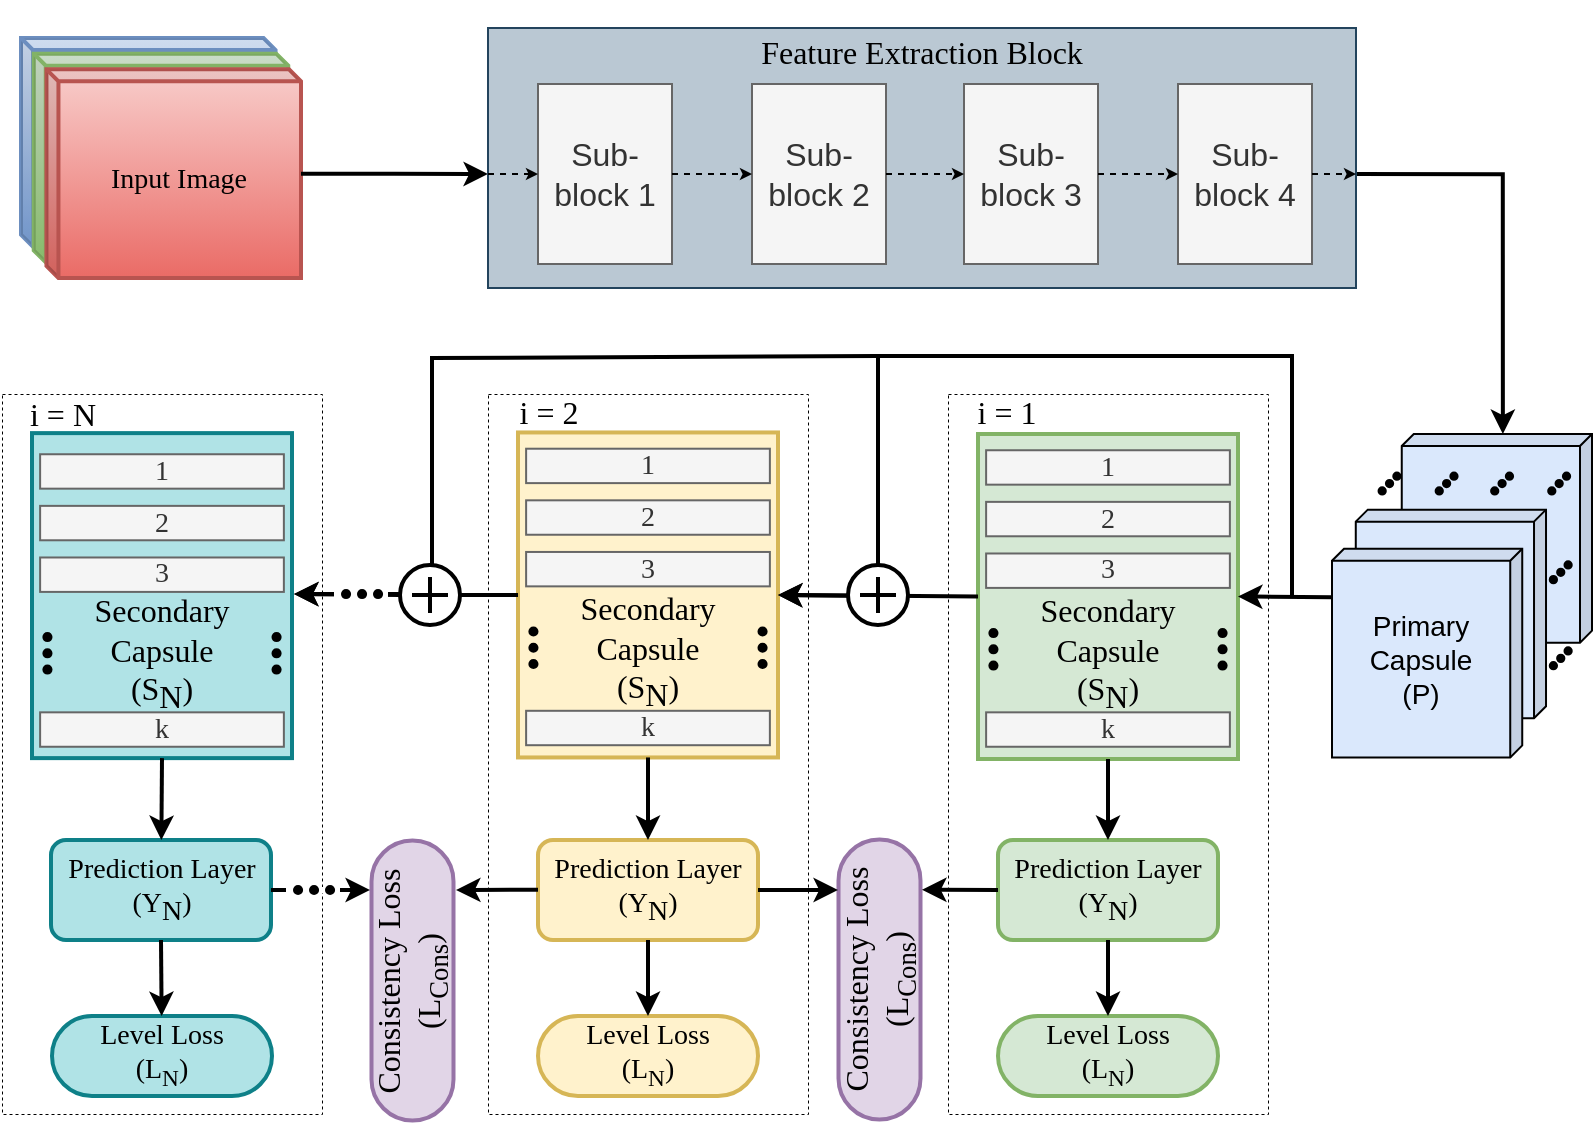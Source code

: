 <mxfile version="20.8.16" type="device"><diagram name="Page-1" id="Ke-dYDyyFerJn44NoJO0"><mxGraphModel dx="1073" dy="727" grid="1" gridSize="1" guides="1" tooltips="1" connect="1" arrows="1" fold="1" page="1" pageScale="1" pageWidth="827" pageHeight="1169" math="0" shadow="0"><root><mxCell id="0"/><mxCell id="1" parent="0"/><mxCell id="vOoBv0aF7uVEq6HCTnAc-235" value="" style="rounded=0;whiteSpace=wrap;html=1;strokeWidth=0.5;fontFamily=Times New Roman;fontSize=14;fillColor=none;dashed=1;" vertex="1" parent="1"><mxGeometry x="268" y="339" width="160" height="360" as="geometry"/></mxCell><mxCell id="vOoBv0aF7uVEq6HCTnAc-237" value="" style="rounded=0;whiteSpace=wrap;html=1;strokeWidth=0.5;fontFamily=Times New Roman;fontSize=14;fillColor=none;dashed=1;" vertex="1" parent="1"><mxGeometry x="25" y="339" width="160" height="360" as="geometry"/></mxCell><mxCell id="vOoBv0aF7uVEq6HCTnAc-234" value="" style="rounded=0;whiteSpace=wrap;html=1;strokeWidth=0.5;fontFamily=Times New Roman;fontSize=14;fillColor=none;dashed=1;" vertex="1" parent="1"><mxGeometry x="498" y="339" width="160" height="360" as="geometry"/></mxCell><mxCell id="Hpck7qxJpWc9P4KSi8RK-269" value="" style="group;fillColor=default;strokeWidth=2;fontFamily=Times New Roman;fontSize=14;" parent="1" vertex="1" connectable="0"><mxGeometry x="34.5" y="161" width="140" height="120" as="geometry"/></mxCell><mxCell id="Hpck7qxJpWc9P4KSi8RK-270" value="" style="shape=cube;whiteSpace=wrap;html=1;boundedLbl=1;backgroundOutline=1;darkOpacity=0.05;darkOpacity2=0.1;rounded=0;shadow=0;glass=0;sketch=0;strokeColor=#6c8ebf;strokeWidth=2;size=6;fillColor=#dae8fc;fontFamily=Times New Roman;fontSize=14;gradientColor=#7ea6e0;" parent="Hpck7qxJpWc9P4KSi8RK-269" vertex="1"><mxGeometry width="127.273" height="104.348" as="geometry"/></mxCell><mxCell id="Hpck7qxJpWc9P4KSi8RK-271" value="" style="shape=cube;whiteSpace=wrap;html=1;boundedLbl=1;backgroundOutline=1;darkOpacity=0.05;darkOpacity2=0.1;rounded=0;shadow=0;glass=0;sketch=0;strokeColor=#82b366;strokeWidth=2;size=6;fillColor=#d5e8d4;fontFamily=Times New Roman;fontSize=14;gradientColor=#97d077;" parent="Hpck7qxJpWc9P4KSi8RK-269" vertex="1"><mxGeometry x="6.364" y="7.826" width="127.273" height="104.348" as="geometry"/></mxCell><mxCell id="Hpck7qxJpWc9P4KSi8RK-272" value="Input Image" style="shape=cube;whiteSpace=wrap;html=1;boundedLbl=1;backgroundOutline=1;darkOpacity=0.05;darkOpacity2=0.1;rounded=0;shadow=0;glass=0;sketch=0;strokeColor=#b85450;strokeWidth=2;size=6;fillColor=#f8cecc;fontFamily=Times New Roman;fontSize=14;gradientColor=#ea6b66;" parent="Hpck7qxJpWc9P4KSi8RK-269" vertex="1"><mxGeometry x="12.727" y="15.652" width="127.273" height="104.348" as="geometry"/></mxCell><mxCell id="vOoBv0aF7uVEq6HCTnAc-21" value="" style="group;aspect=fixed;" vertex="1" connectable="0" parent="1"><mxGeometry x="40" y="361" width="130" height="162.5" as="geometry"/></mxCell><mxCell id="vOoBv0aF7uVEq6HCTnAc-3" value="&lt;font style=&quot;font-size: 16px;&quot;&gt;&lt;br&gt;&lt;br&gt;&lt;br&gt;Secondary&lt;br&gt;Capsule&lt;br&gt;&lt;font style=&quot;font-size: 16px;&quot;&gt;(&lt;/font&gt;S&lt;sub&gt;&lt;font style=&quot;font-size: 16px;&quot;&gt;N&lt;/font&gt;&lt;/sub&gt;&lt;font style=&quot;font-size: 16px;&quot;&gt;)&lt;/font&gt;&lt;/font&gt;" style="rounded=0;whiteSpace=wrap;html=1;strokeWidth=2;fontFamily=Times New Roman;fillColor=#b0e3e6;strokeColor=#0e8088;" vertex="1" parent="vOoBv0aF7uVEq6HCTnAc-21"><mxGeometry y="-2.438" width="130" height="162.5" as="geometry"/></mxCell><mxCell id="vOoBv0aF7uVEq6HCTnAc-13" value="" style="group;rotation=90;strokeWidth=1;fontFamily=Times New Roman;fontSize=9;fillColor=none;" vertex="1" connectable="0" parent="vOoBv0aF7uVEq6HCTnAc-21"><mxGeometry x="112.125" y="105.625" width="20.312" height="12.188" as="geometry"/></mxCell><mxCell id="vOoBv0aF7uVEq6HCTnAc-14" value="" style="ellipse;whiteSpace=wrap;html=1;aspect=fixed;fillColor=#000000;strokeColor=#000000;container=0;rotation=90;strokeWidth=1;fontFamily=Times New Roman;fontSize=9;" vertex="1" parent="vOoBv0aF7uVEq6HCTnAc-13"><mxGeometry x="8.125" y="-8.125" width="4.062" height="4.062" as="geometry"/></mxCell><mxCell id="vOoBv0aF7uVEq6HCTnAc-15" value="" style="ellipse;whiteSpace=wrap;html=1;aspect=fixed;fillColor=#000000;strokeColor=#000000;container=0;rotation=90;strokeWidth=1;fontFamily=Times New Roman;fontSize=9;" vertex="1" parent="vOoBv0aF7uVEq6HCTnAc-13"><mxGeometry x="8.125" width="4.062" height="4.062" as="geometry"/></mxCell><mxCell id="vOoBv0aF7uVEq6HCTnAc-16" value="" style="ellipse;whiteSpace=wrap;html=1;aspect=fixed;fillColor=#000000;strokeColor=#000000;container=0;rotation=90;strokeWidth=1;fontFamily=Times New Roman;fontSize=9;" vertex="1" parent="vOoBv0aF7uVEq6HCTnAc-13"><mxGeometry x="8.125" y="8.125" width="4.062" height="4.062" as="geometry"/></mxCell><mxCell id="vOoBv0aF7uVEq6HCTnAc-5" value="1" style="rounded=0;whiteSpace=wrap;html=1;strokeWidth=1;fontFamily=Times New Roman;fontSize=14;fillColor=#f5f5f5;strokeColor=#666666;fontColor=#333333;" vertex="1" parent="vOoBv0aF7uVEq6HCTnAc-21"><mxGeometry x="4.062" y="8.125" width="121.875" height="17.206" as="geometry"/></mxCell><mxCell id="vOoBv0aF7uVEq6HCTnAc-6" value="2" style="rounded=0;whiteSpace=wrap;html=1;strokeWidth=1;fontFamily=Times New Roman;fontSize=14;fillColor=#f5f5f5;strokeColor=#666666;fontColor=#333333;" vertex="1" parent="vOoBv0aF7uVEq6HCTnAc-21"><mxGeometry x="4.062" y="33.934" width="121.875" height="17.206" as="geometry"/></mxCell><mxCell id="vOoBv0aF7uVEq6HCTnAc-7" value="3" style="rounded=0;whiteSpace=wrap;html=1;strokeWidth=1;fontFamily=Times New Roman;fontSize=14;fillColor=#f5f5f5;strokeColor=#666666;fontColor=#333333;movable=1;resizable=1;rotatable=1;deletable=1;editable=1;connectable=1;" vertex="1" parent="vOoBv0aF7uVEq6HCTnAc-21"><mxGeometry x="4.062" y="59.743" width="121.875" height="17.206" as="geometry"/></mxCell><mxCell id="vOoBv0aF7uVEq6HCTnAc-8" value="k" style="rounded=0;whiteSpace=wrap;html=1;strokeWidth=1;fontFamily=Times New Roman;fontSize=14;fillColor=#f5f5f5;strokeColor=#666666;fontColor=#333333;" vertex="1" parent="vOoBv0aF7uVEq6HCTnAc-21"><mxGeometry x="4.062" y="137.169" width="121.875" height="17.206" as="geometry"/></mxCell><mxCell id="vOoBv0aF7uVEq6HCTnAc-9" value="" style="group;rotation=90;strokeWidth=1;fontFamily=Times New Roman;fontSize=9;fillColor=none;" vertex="1" connectable="0" parent="vOoBv0aF7uVEq6HCTnAc-21"><mxGeometry x="-2.438" y="105.625" width="20.312" height="12.188" as="geometry"/></mxCell><mxCell id="vOoBv0aF7uVEq6HCTnAc-10" value="" style="ellipse;whiteSpace=wrap;html=1;aspect=fixed;fillColor=#000000;strokeColor=#000000;container=0;rotation=90;strokeWidth=1;fontFamily=Times New Roman;fontSize=9;" vertex="1" parent="vOoBv0aF7uVEq6HCTnAc-9"><mxGeometry x="8.125" y="-8.125" width="4.062" height="4.062" as="geometry"/></mxCell><mxCell id="vOoBv0aF7uVEq6HCTnAc-11" value="" style="ellipse;whiteSpace=wrap;html=1;aspect=fixed;fillColor=#000000;strokeColor=#000000;container=0;rotation=90;strokeWidth=1;fontFamily=Times New Roman;fontSize=9;" vertex="1" parent="vOoBv0aF7uVEq6HCTnAc-9"><mxGeometry x="8.125" width="4.062" height="4.062" as="geometry"/></mxCell><mxCell id="vOoBv0aF7uVEq6HCTnAc-12" value="" style="ellipse;whiteSpace=wrap;html=1;aspect=fixed;fillColor=#000000;strokeColor=#000000;container=0;rotation=90;strokeWidth=1;fontFamily=Times New Roman;fontSize=9;" vertex="1" parent="vOoBv0aF7uVEq6HCTnAc-9"><mxGeometry x="8.125" y="8.125" width="4.062" height="4.062" as="geometry"/></mxCell><mxCell id="vOoBv0aF7uVEq6HCTnAc-64" value="" style="group;aspect=fixed;" vertex="1" connectable="0" parent="1"><mxGeometry x="283" y="358.23" width="130" height="162.5" as="geometry"/></mxCell><mxCell id="vOoBv0aF7uVEq6HCTnAc-65" value="&lt;font style=&quot;font-size: 16px;&quot;&gt;&lt;br&gt;&lt;br&gt;&lt;br&gt;Secondary&lt;br&gt;Capsule&lt;br&gt;&lt;font style=&quot;font-size: 16px;&quot;&gt;(&lt;/font&gt;S&lt;sub&gt;&lt;font style=&quot;font-size: 16px;&quot;&gt;N&lt;/font&gt;&lt;/sub&gt;&lt;font style=&quot;font-size: 16px;&quot;&gt;)&lt;/font&gt;&lt;/font&gt;" style="rounded=0;whiteSpace=wrap;html=1;strokeWidth=2;fontFamily=Times New Roman;fillColor=#fff2cc;strokeColor=#d6b656;aspect=fixed;" vertex="1" parent="vOoBv0aF7uVEq6HCTnAc-64"><mxGeometry width="130" height="162.5" as="geometry"/></mxCell><mxCell id="vOoBv0aF7uVEq6HCTnAc-66" value="" style="group;rotation=90;strokeWidth=1;fontFamily=Times New Roman;fontSize=9;fillColor=none;" vertex="1" connectable="0" parent="vOoBv0aF7uVEq6HCTnAc-64"><mxGeometry x="112.125" y="105.625" width="20.312" height="12.188" as="geometry"/></mxCell><mxCell id="vOoBv0aF7uVEq6HCTnAc-67" value="" style="ellipse;whiteSpace=wrap;html=1;aspect=fixed;fillColor=#000000;strokeColor=#000000;container=0;rotation=90;strokeWidth=1;fontFamily=Times New Roman;fontSize=9;" vertex="1" parent="vOoBv0aF7uVEq6HCTnAc-66"><mxGeometry x="8.125" y="-8.125" width="4.062" height="4.062" as="geometry"/></mxCell><mxCell id="vOoBv0aF7uVEq6HCTnAc-68" value="" style="ellipse;whiteSpace=wrap;html=1;aspect=fixed;fillColor=#000000;strokeColor=#000000;container=0;rotation=90;strokeWidth=1;fontFamily=Times New Roman;fontSize=9;" vertex="1" parent="vOoBv0aF7uVEq6HCTnAc-66"><mxGeometry x="8.125" width="4.062" height="4.062" as="geometry"/></mxCell><mxCell id="vOoBv0aF7uVEq6HCTnAc-69" value="" style="ellipse;whiteSpace=wrap;html=1;aspect=fixed;fillColor=#000000;strokeColor=#000000;container=0;rotation=90;strokeWidth=1;fontFamily=Times New Roman;fontSize=9;" vertex="1" parent="vOoBv0aF7uVEq6HCTnAc-66"><mxGeometry x="8.125" y="8.125" width="4.062" height="4.062" as="geometry"/></mxCell><mxCell id="vOoBv0aF7uVEq6HCTnAc-70" value="1" style="rounded=0;whiteSpace=wrap;html=1;strokeWidth=1;fontFamily=Times New Roman;fontSize=14;fillColor=#f5f5f5;strokeColor=#666666;fontColor=#333333;" vertex="1" parent="vOoBv0aF7uVEq6HCTnAc-64"><mxGeometry x="4.062" y="8.125" width="121.875" height="17.206" as="geometry"/></mxCell><mxCell id="vOoBv0aF7uVEq6HCTnAc-71" value="2" style="rounded=0;whiteSpace=wrap;html=1;strokeWidth=1;fontFamily=Times New Roman;fontSize=14;fillColor=#f5f5f5;strokeColor=#666666;fontColor=#333333;" vertex="1" parent="vOoBv0aF7uVEq6HCTnAc-64"><mxGeometry x="4.062" y="33.934" width="121.875" height="17.206" as="geometry"/></mxCell><mxCell id="vOoBv0aF7uVEq6HCTnAc-72" value="3" style="rounded=0;whiteSpace=wrap;html=1;strokeWidth=1;fontFamily=Times New Roman;fontSize=14;fillColor=#f5f5f5;strokeColor=#666666;fontColor=#333333;movable=1;resizable=1;rotatable=1;deletable=1;editable=1;connectable=1;" vertex="1" parent="vOoBv0aF7uVEq6HCTnAc-64"><mxGeometry x="4.062" y="59.743" width="121.875" height="17.206" as="geometry"/></mxCell><mxCell id="vOoBv0aF7uVEq6HCTnAc-73" value="k" style="rounded=0;whiteSpace=wrap;html=1;strokeWidth=1;fontFamily=Times New Roman;fontSize=14;fillColor=#f5f5f5;strokeColor=#666666;fontColor=#333333;" vertex="1" parent="vOoBv0aF7uVEq6HCTnAc-64"><mxGeometry x="4.062" y="139.169" width="121.875" height="17.206" as="geometry"/></mxCell><mxCell id="vOoBv0aF7uVEq6HCTnAc-74" value="" style="group;rotation=90;strokeWidth=1;fontFamily=Times New Roman;fontSize=9;fillColor=none;" vertex="1" connectable="0" parent="vOoBv0aF7uVEq6HCTnAc-64"><mxGeometry x="-2.438" y="105.625" width="20.312" height="12.188" as="geometry"/></mxCell><mxCell id="vOoBv0aF7uVEq6HCTnAc-75" value="" style="ellipse;whiteSpace=wrap;html=1;aspect=fixed;fillColor=#000000;strokeColor=#000000;container=0;rotation=90;strokeWidth=1;fontFamily=Times New Roman;fontSize=9;" vertex="1" parent="vOoBv0aF7uVEq6HCTnAc-74"><mxGeometry x="8.125" y="-8.125" width="4.062" height="4.062" as="geometry"/></mxCell><mxCell id="vOoBv0aF7uVEq6HCTnAc-76" value="" style="ellipse;whiteSpace=wrap;html=1;aspect=fixed;fillColor=#000000;strokeColor=#000000;container=0;rotation=90;strokeWidth=1;fontFamily=Times New Roman;fontSize=9;" vertex="1" parent="vOoBv0aF7uVEq6HCTnAc-74"><mxGeometry x="8.125" width="4.062" height="4.062" as="geometry"/></mxCell><mxCell id="vOoBv0aF7uVEq6HCTnAc-77" value="" style="ellipse;whiteSpace=wrap;html=1;aspect=fixed;fillColor=#000000;strokeColor=#000000;container=0;rotation=90;strokeWidth=1;fontFamily=Times New Roman;fontSize=9;" vertex="1" parent="vOoBv0aF7uVEq6HCTnAc-74"><mxGeometry x="8.125" y="8.125" width="4.062" height="4.062" as="geometry"/></mxCell><mxCell id="vOoBv0aF7uVEq6HCTnAc-78" value="" style="group;aspect=fixed;" vertex="1" connectable="0" parent="1"><mxGeometry x="513" y="359" width="130" height="162.5" as="geometry"/></mxCell><mxCell id="vOoBv0aF7uVEq6HCTnAc-79" value="&lt;font style=&quot;font-size: 16px;&quot;&gt;&lt;br&gt;&lt;br&gt;&lt;br&gt;Secondary&lt;br&gt;Capsule&lt;br&gt;&lt;font style=&quot;font-size: 16px;&quot;&gt;(&lt;/font&gt;S&lt;sub&gt;&lt;font style=&quot;font-size: 16px;&quot;&gt;N&lt;/font&gt;&lt;/sub&gt;&lt;font style=&quot;font-size: 16px;&quot;&gt;)&lt;/font&gt;&lt;/font&gt;" style="rounded=0;whiteSpace=wrap;html=1;strokeWidth=2;fontFamily=Times New Roman;fillColor=#d5e8d4;strokeColor=#82b366;" vertex="1" parent="vOoBv0aF7uVEq6HCTnAc-78"><mxGeometry width="130" height="162.5" as="geometry"/></mxCell><mxCell id="vOoBv0aF7uVEq6HCTnAc-80" value="" style="group;rotation=90;strokeWidth=1;fontFamily=Times New Roman;fontSize=9;fillColor=none;" vertex="1" connectable="0" parent="vOoBv0aF7uVEq6HCTnAc-78"><mxGeometry x="112.125" y="105.625" width="20.312" height="12.188" as="geometry"/></mxCell><mxCell id="vOoBv0aF7uVEq6HCTnAc-81" value="" style="ellipse;whiteSpace=wrap;html=1;aspect=fixed;fillColor=#000000;strokeColor=#000000;container=0;rotation=90;strokeWidth=1;fontFamily=Times New Roman;fontSize=9;" vertex="1" parent="vOoBv0aF7uVEq6HCTnAc-80"><mxGeometry x="8.125" y="-8.125" width="4.062" height="4.062" as="geometry"/></mxCell><mxCell id="vOoBv0aF7uVEq6HCTnAc-82" value="" style="ellipse;whiteSpace=wrap;html=1;aspect=fixed;fillColor=#000000;strokeColor=#000000;container=0;rotation=90;strokeWidth=1;fontFamily=Times New Roman;fontSize=9;" vertex="1" parent="vOoBv0aF7uVEq6HCTnAc-80"><mxGeometry x="8.125" width="4.062" height="4.062" as="geometry"/></mxCell><mxCell id="vOoBv0aF7uVEq6HCTnAc-83" value="" style="ellipse;whiteSpace=wrap;html=1;aspect=fixed;fillColor=#000000;strokeColor=#000000;container=0;rotation=90;strokeWidth=1;fontFamily=Times New Roman;fontSize=9;" vertex="1" parent="vOoBv0aF7uVEq6HCTnAc-80"><mxGeometry x="8.125" y="8.125" width="4.062" height="4.062" as="geometry"/></mxCell><mxCell id="vOoBv0aF7uVEq6HCTnAc-84" value="1" style="rounded=0;whiteSpace=wrap;html=1;strokeWidth=1;fontFamily=Times New Roman;fontSize=14;fillColor=#f5f5f5;strokeColor=#666666;fontColor=#333333;" vertex="1" parent="vOoBv0aF7uVEq6HCTnAc-78"><mxGeometry x="4.062" y="8.125" width="121.875" height="17.206" as="geometry"/></mxCell><mxCell id="vOoBv0aF7uVEq6HCTnAc-85" value="2" style="rounded=0;whiteSpace=wrap;html=1;strokeWidth=1;fontFamily=Times New Roman;fontSize=14;fillColor=#f5f5f5;strokeColor=#666666;fontColor=#333333;" vertex="1" parent="vOoBv0aF7uVEq6HCTnAc-78"><mxGeometry x="4.062" y="33.934" width="121.875" height="17.206" as="geometry"/></mxCell><mxCell id="vOoBv0aF7uVEq6HCTnAc-86" value="3" style="rounded=0;whiteSpace=wrap;html=1;strokeWidth=1;fontFamily=Times New Roman;fontSize=14;fillColor=#f5f5f5;strokeColor=#666666;fontColor=#333333;movable=1;resizable=1;rotatable=1;deletable=1;editable=1;connectable=1;" vertex="1" parent="vOoBv0aF7uVEq6HCTnAc-78"><mxGeometry x="4.062" y="59.743" width="121.875" height="17.206" as="geometry"/></mxCell><mxCell id="vOoBv0aF7uVEq6HCTnAc-87" value="k" style="rounded=0;whiteSpace=wrap;html=1;strokeWidth=1;fontFamily=Times New Roman;fontSize=14;fillColor=#f5f5f5;strokeColor=#666666;fontColor=#333333;" vertex="1" parent="vOoBv0aF7uVEq6HCTnAc-78"><mxGeometry x="4.062" y="139.169" width="121.875" height="17.206" as="geometry"/></mxCell><mxCell id="vOoBv0aF7uVEq6HCTnAc-88" value="" style="group;rotation=90;strokeWidth=1;fontFamily=Times New Roman;fontSize=9;fillColor=none;" vertex="1" connectable="0" parent="vOoBv0aF7uVEq6HCTnAc-78"><mxGeometry x="-2.438" y="105.625" width="20.312" height="12.188" as="geometry"/></mxCell><mxCell id="vOoBv0aF7uVEq6HCTnAc-89" value="" style="ellipse;whiteSpace=wrap;html=1;aspect=fixed;fillColor=#000000;strokeColor=#000000;container=0;rotation=90;strokeWidth=1;fontFamily=Times New Roman;fontSize=9;" vertex="1" parent="vOoBv0aF7uVEq6HCTnAc-88"><mxGeometry x="8.125" y="-8.125" width="4.062" height="4.062" as="geometry"/></mxCell><mxCell id="vOoBv0aF7uVEq6HCTnAc-90" value="" style="ellipse;whiteSpace=wrap;html=1;aspect=fixed;fillColor=#000000;strokeColor=#000000;container=0;rotation=90;strokeWidth=1;fontFamily=Times New Roman;fontSize=9;" vertex="1" parent="vOoBv0aF7uVEq6HCTnAc-88"><mxGeometry x="8.125" width="4.062" height="4.062" as="geometry"/></mxCell><mxCell id="vOoBv0aF7uVEq6HCTnAc-91" value="" style="ellipse;whiteSpace=wrap;html=1;aspect=fixed;fillColor=#000000;strokeColor=#000000;container=0;rotation=90;strokeWidth=1;fontFamily=Times New Roman;fontSize=9;" vertex="1" parent="vOoBv0aF7uVEq6HCTnAc-88"><mxGeometry x="8.125" y="8.125" width="4.062" height="4.062" as="geometry"/></mxCell><mxCell id="vOoBv0aF7uVEq6HCTnAc-92" value="" style="group;strokeWidth=1;fontSize=14;aspect=fixed;" vertex="1" connectable="0" parent="1"><mxGeometry x="690" y="359" width="130" height="161.73" as="geometry"/></mxCell><mxCell id="vOoBv0aF7uVEq6HCTnAc-93" value="" style="shape=cube;whiteSpace=wrap;html=1;boundedLbl=1;backgroundOutline=1;darkOpacity=0.05;darkOpacity2=0.1;rounded=0;shadow=0;glass=0;sketch=0;strokeColor=default;strokeWidth=1;size=6;flipV=0;flipH=1;fillColor=#dae8fc;movable=1;resizable=1;rotatable=1;deletable=1;editable=1;connectable=1;fontSize=14;" vertex="1" parent="vOoBv0aF7uVEq6HCTnAc-92"><mxGeometry x="34.878" width="95.122" height="104.342" as="geometry"/></mxCell><mxCell id="vOoBv0aF7uVEq6HCTnAc-94" value="" style="shape=cube;whiteSpace=wrap;html=1;boundedLbl=1;backgroundOutline=1;darkOpacity=0.05;darkOpacity2=0.1;rounded=0;shadow=0;glass=0;sketch=0;strokeColor=default;strokeWidth=1;size=6;flipV=0;flipH=1;fillColor=#dae8fc;movable=1;resizable=1;rotatable=1;deletable=1;editable=1;connectable=1;fontSize=14;" vertex="1" parent="vOoBv0aF7uVEq6HCTnAc-92"><mxGeometry x="11.89" y="37.824" width="95.122" height="104.342" as="geometry"/></mxCell><mxCell id="vOoBv0aF7uVEq6HCTnAc-95" value="Primary Capsule&lt;br&gt;(P)" style="shape=cube;whiteSpace=wrap;html=1;boundedLbl=1;backgroundOutline=1;darkOpacity=0.05;darkOpacity2=0.1;rounded=0;shadow=0;glass=0;sketch=0;strokeColor=default;strokeWidth=1;size=6;flipV=0;flipH=1;fillColor=#dae8fc;movable=1;resizable=1;rotatable=1;deletable=1;editable=1;connectable=1;fontSize=14;points=[[0,0.06,0,0,0],[0,0.26,0,0,0],[0,1,0,0,0],[0.03,0.03,0,0,0],[0.06,0,0,0,0],[0.47,1,0,0,0],[0.54,0,0,0,0],[0.94,1,0,0,0],[0.97,0.97,0,0,0],[1,0,0,0,0],[1,0.47,0,0,0],[1,0.94,0,0,0]];" vertex="1" parent="vOoBv0aF7uVEq6HCTnAc-92"><mxGeometry y="57.388" width="95.122" height="104.342" as="geometry"/></mxCell><mxCell id="vOoBv0aF7uVEq6HCTnAc-96" value="" style="group;strokeWidth=2;rotation=-45;aspect=fixed;movable=1;resizable=1;rotatable=1;deletable=1;editable=1;connectable=1;fontSize=14;" vertex="1" connectable="0" parent="vOoBv0aF7uVEq6HCTnAc-92"><mxGeometry x="107.012" y="23.477" width="13.145" height="2.629" as="geometry"/></mxCell><mxCell id="vOoBv0aF7uVEq6HCTnAc-97" value="" style="ellipse;whiteSpace=wrap;html=1;aspect=fixed;fillColor=#000000;strokeColor=#000000;container=0;strokeWidth=2;rotation=-45;movable=1;resizable=1;rotatable=1;deletable=1;editable=1;connectable=1;fontSize=14;" vertex="1" parent="vOoBv0aF7uVEq6HCTnAc-96"><mxGeometry x="1.577" y="3.681" width="2.629" height="2.629" as="geometry"/></mxCell><mxCell id="vOoBv0aF7uVEq6HCTnAc-98" value="" style="ellipse;whiteSpace=wrap;html=1;aspect=fixed;fillColor=#000000;strokeColor=#000000;container=0;strokeWidth=2;rotation=-45;movable=1;resizable=1;rotatable=1;deletable=1;editable=1;connectable=1;fontSize=14;" vertex="1" parent="vOoBv0aF7uVEq6HCTnAc-96"><mxGeometry x="5.258" width="2.629" height="2.629" as="geometry"/></mxCell><mxCell id="vOoBv0aF7uVEq6HCTnAc-99" value="" style="ellipse;whiteSpace=wrap;html=1;aspect=fixed;fillColor=#000000;strokeColor=#000000;container=0;strokeWidth=2;rotation=-45;movable=1;resizable=1;rotatable=1;deletable=1;editable=1;connectable=1;fontSize=14;" vertex="1" parent="vOoBv0aF7uVEq6HCTnAc-96"><mxGeometry x="8.939" y="-3.681" width="2.629" height="2.629" as="geometry"/></mxCell><mxCell id="vOoBv0aF7uVEq6HCTnAc-100" value="" style="group;strokeWidth=2;rotation=-45;aspect=fixed;movable=1;resizable=1;rotatable=1;deletable=1;editable=1;connectable=1;fontSize=14;" vertex="1" connectable="0" parent="vOoBv0aF7uVEq6HCTnAc-92"><mxGeometry x="107.805" y="110.863" width="13.145" height="2.629" as="geometry"/></mxCell><mxCell id="vOoBv0aF7uVEq6HCTnAc-101" value="" style="ellipse;whiteSpace=wrap;html=1;aspect=fixed;fillColor=#000000;strokeColor=#000000;container=0;strokeWidth=2;rotation=-45;movable=1;resizable=1;rotatable=1;deletable=1;editable=1;connectable=1;fontSize=14;" vertex="1" parent="vOoBv0aF7uVEq6HCTnAc-100"><mxGeometry x="1.577" y="3.681" width="2.629" height="2.629" as="geometry"/></mxCell><mxCell id="vOoBv0aF7uVEq6HCTnAc-102" value="" style="ellipse;whiteSpace=wrap;html=1;aspect=fixed;fillColor=#000000;strokeColor=#000000;container=0;strokeWidth=2;rotation=-45;movable=1;resizable=1;rotatable=1;deletable=1;editable=1;connectable=1;fontSize=14;" vertex="1" parent="vOoBv0aF7uVEq6HCTnAc-100"><mxGeometry x="5.258" width="2.629" height="2.629" as="geometry"/></mxCell><mxCell id="vOoBv0aF7uVEq6HCTnAc-103" value="" style="ellipse;whiteSpace=wrap;html=1;aspect=fixed;fillColor=#000000;strokeColor=#000000;container=0;strokeWidth=2;rotation=-45;movable=1;resizable=1;rotatable=1;deletable=1;editable=1;connectable=1;fontSize=14;" vertex="1" parent="vOoBv0aF7uVEq6HCTnAc-100"><mxGeometry x="8.939" y="-3.681" width="2.629" height="2.629" as="geometry"/></mxCell><mxCell id="vOoBv0aF7uVEq6HCTnAc-104" value="" style="group;strokeWidth=2;rotation=-45;aspect=fixed;movable=1;resizable=1;rotatable=1;deletable=1;editable=1;connectable=1;fontSize=14;" vertex="1" connectable="0" parent="vOoBv0aF7uVEq6HCTnAc-92"><mxGeometry x="22.195" y="23.477" width="13.145" height="2.629" as="geometry"/></mxCell><mxCell id="vOoBv0aF7uVEq6HCTnAc-105" value="" style="ellipse;whiteSpace=wrap;html=1;aspect=fixed;fillColor=#000000;strokeColor=#000000;container=0;strokeWidth=2;rotation=-45;movable=1;resizable=1;rotatable=1;deletable=1;editable=1;connectable=1;fontSize=14;" vertex="1" parent="vOoBv0aF7uVEq6HCTnAc-104"><mxGeometry x="1.577" y="3.681" width="2.629" height="2.629" as="geometry"/></mxCell><mxCell id="vOoBv0aF7uVEq6HCTnAc-106" value="" style="ellipse;whiteSpace=wrap;html=1;aspect=fixed;fillColor=#000000;strokeColor=#000000;container=0;strokeWidth=2;rotation=-45;movable=1;resizable=1;rotatable=1;deletable=1;editable=1;connectable=1;fontSize=14;" vertex="1" parent="vOoBv0aF7uVEq6HCTnAc-104"><mxGeometry x="5.258" width="2.629" height="2.629" as="geometry"/></mxCell><mxCell id="vOoBv0aF7uVEq6HCTnAc-107" value="" style="ellipse;whiteSpace=wrap;html=1;aspect=fixed;fillColor=#000000;strokeColor=#000000;container=0;strokeWidth=2;rotation=-45;movable=1;resizable=1;rotatable=1;deletable=1;editable=1;connectable=1;fontSize=14;" vertex="1" parent="vOoBv0aF7uVEq6HCTnAc-104"><mxGeometry x="8.939" y="-3.681" width="2.629" height="2.629" as="geometry"/></mxCell><mxCell id="vOoBv0aF7uVEq6HCTnAc-108" value="" style="group;strokeWidth=2;rotation=-45;aspect=fixed;movable=1;resizable=1;rotatable=1;deletable=1;editable=1;connectable=1;fontSize=14;" vertex="1" connectable="0" parent="vOoBv0aF7uVEq6HCTnAc-92"><mxGeometry x="50.732" y="23.477" width="13.145" height="2.629" as="geometry"/></mxCell><mxCell id="vOoBv0aF7uVEq6HCTnAc-109" value="" style="ellipse;whiteSpace=wrap;html=1;aspect=fixed;fillColor=#000000;strokeColor=#000000;container=0;strokeWidth=2;rotation=-45;movable=1;resizable=1;rotatable=1;deletable=1;editable=1;connectable=1;fontSize=14;" vertex="1" parent="vOoBv0aF7uVEq6HCTnAc-108"><mxGeometry x="1.577" y="3.681" width="2.629" height="2.629" as="geometry"/></mxCell><mxCell id="vOoBv0aF7uVEq6HCTnAc-110" value="" style="ellipse;whiteSpace=wrap;html=1;aspect=fixed;fillColor=#000000;strokeColor=#000000;container=0;strokeWidth=2;rotation=-45;movable=1;resizable=1;rotatable=1;deletable=1;editable=1;connectable=1;fontSize=14;" vertex="1" parent="vOoBv0aF7uVEq6HCTnAc-108"><mxGeometry x="5.258" width="2.629" height="2.629" as="geometry"/></mxCell><mxCell id="vOoBv0aF7uVEq6HCTnAc-111" value="" style="ellipse;whiteSpace=wrap;html=1;aspect=fixed;fillColor=#000000;strokeColor=#000000;container=0;strokeWidth=2;rotation=-45;movable=1;resizable=1;rotatable=1;deletable=1;editable=1;connectable=1;fontSize=14;" vertex="1" parent="vOoBv0aF7uVEq6HCTnAc-108"><mxGeometry x="8.939" y="-3.681" width="2.629" height="2.629" as="geometry"/></mxCell><mxCell id="vOoBv0aF7uVEq6HCTnAc-112" value="" style="group;strokeWidth=2;rotation=-45;aspect=fixed;movable=1;resizable=1;rotatable=1;deletable=1;editable=1;connectable=1;fontSize=14;" vertex="1" connectable="0" parent="vOoBv0aF7uVEq6HCTnAc-92"><mxGeometry x="78.476" y="23.477" width="13.145" height="2.629" as="geometry"/></mxCell><mxCell id="vOoBv0aF7uVEq6HCTnAc-113" value="" style="ellipse;whiteSpace=wrap;html=1;aspect=fixed;fillColor=#000000;strokeColor=#000000;container=0;strokeWidth=2;rotation=-45;movable=1;resizable=1;rotatable=1;deletable=1;editable=1;connectable=1;fontSize=14;" vertex="1" parent="vOoBv0aF7uVEq6HCTnAc-112"><mxGeometry x="1.577" y="3.681" width="2.629" height="2.629" as="geometry"/></mxCell><mxCell id="vOoBv0aF7uVEq6HCTnAc-114" value="" style="ellipse;whiteSpace=wrap;html=1;aspect=fixed;fillColor=#000000;strokeColor=#000000;container=0;strokeWidth=2;rotation=-45;movable=1;resizable=1;rotatable=1;deletable=1;editable=1;connectable=1;fontSize=14;" vertex="1" parent="vOoBv0aF7uVEq6HCTnAc-112"><mxGeometry x="5.258" width="2.629" height="2.629" as="geometry"/></mxCell><mxCell id="vOoBv0aF7uVEq6HCTnAc-115" value="" style="ellipse;whiteSpace=wrap;html=1;aspect=fixed;fillColor=#000000;strokeColor=#000000;container=0;strokeWidth=2;rotation=-45;movable=1;resizable=1;rotatable=1;deletable=1;editable=1;connectable=1;fontSize=14;" vertex="1" parent="vOoBv0aF7uVEq6HCTnAc-112"><mxGeometry x="8.939" y="-3.681" width="2.629" height="2.629" as="geometry"/></mxCell><mxCell id="vOoBv0aF7uVEq6HCTnAc-116" value="" style="group;strokeWidth=2;rotation=-45;aspect=fixed;movable=1;resizable=1;rotatable=1;deletable=1;editable=1;connectable=1;fontSize=14;" vertex="1" connectable="0" parent="vOoBv0aF7uVEq6HCTnAc-92"><mxGeometry x="107.805" y="67.822" width="13.145" height="2.629" as="geometry"/></mxCell><mxCell id="vOoBv0aF7uVEq6HCTnAc-117" value="" style="ellipse;whiteSpace=wrap;html=1;aspect=fixed;fillColor=#000000;strokeColor=#000000;container=0;strokeWidth=2;rotation=-45;movable=1;resizable=1;rotatable=1;deletable=1;editable=1;connectable=1;fontSize=14;" vertex="1" parent="vOoBv0aF7uVEq6HCTnAc-116"><mxGeometry x="1.577" y="3.681" width="2.629" height="2.629" as="geometry"/></mxCell><mxCell id="vOoBv0aF7uVEq6HCTnAc-118" value="" style="ellipse;whiteSpace=wrap;html=1;aspect=fixed;fillColor=#000000;strokeColor=#000000;container=0;strokeWidth=2;rotation=-45;movable=1;resizable=1;rotatable=1;deletable=1;editable=1;connectable=1;fontSize=14;" vertex="1" parent="vOoBv0aF7uVEq6HCTnAc-116"><mxGeometry x="5.258" width="2.629" height="2.629" as="geometry"/></mxCell><mxCell id="vOoBv0aF7uVEq6HCTnAc-119" value="" style="ellipse;whiteSpace=wrap;html=1;aspect=fixed;fillColor=#000000;strokeColor=#000000;container=0;strokeWidth=2;rotation=-45;movable=1;resizable=1;rotatable=1;deletable=1;editable=1;connectable=1;fontSize=14;" vertex="1" parent="vOoBv0aF7uVEq6HCTnAc-116"><mxGeometry x="8.939" y="-3.681" width="2.629" height="2.629" as="geometry"/></mxCell><mxCell id="vOoBv0aF7uVEq6HCTnAc-207" value="" style="endArrow=classic;html=1;rounded=0;strokeColor=#ffffff;fontSize=14;endSize=6;startArrow=none;" edge="1" parent="1" source="vOoBv0aF7uVEq6HCTnAc-221"><mxGeometry relative="1" as="geometry"><mxPoint x="322" y="595" as="sourcePoint"/><mxPoint x="482" y="595" as="targetPoint"/></mxGeometry></mxCell><mxCell id="vOoBv0aF7uVEq6HCTnAc-219" value="&lt;font style=&quot;font-size: 16px;&quot;&gt;Consistency Loss&lt;br&gt;(L&lt;sub&gt;Cons&lt;/sub&gt;)&lt;/font&gt;" style="rounded=1;whiteSpace=wrap;html=1;strokeWidth=2;fontFamily=Times New Roman;fontSize=14;fillColor=#e1d5e7;arcSize=50;flipV=0;rotation=-90;strokeColor=#9673a6;" vertex="1" parent="1"><mxGeometry x="160.25" y="611.75" width="140" height="41" as="geometry"/></mxCell><mxCell id="vOoBv0aF7uVEq6HCTnAc-220" value="" style="endArrow=classic;html=1;rounded=0;strokeColor=#000000;fontSize=16;endSize=6;entryX=1;entryY=0.5;entryDx=0;entryDy=0;spacing=2;strokeWidth=2;exitX=0.997;exitY=0.232;exitDx=0;exitDy=0;exitPerimeter=0;" edge="1" parent="1" source="vOoBv0aF7uVEq6HCTnAc-95" target="vOoBv0aF7uVEq6HCTnAc-79"><mxGeometry width="50" height="50" relative="1" as="geometry"><mxPoint x="680" y="469" as="sourcePoint"/><mxPoint x="672" y="409" as="targetPoint"/></mxGeometry></mxCell><mxCell id="vOoBv0aF7uVEq6HCTnAc-221" value="&lt;font style=&quot;font-size: 16px;&quot;&gt;Consistency Loss&lt;br&gt;(L&lt;sub&gt;Cons&lt;/sub&gt;)&lt;/font&gt;" style="rounded=1;whiteSpace=wrap;html=1;strokeWidth=2;fontFamily=Times New Roman;fontSize=14;fillColor=#e1d5e7;arcSize=50;flipV=0;rotation=-90;strokeColor=#9673a6;" vertex="1" parent="1"><mxGeometry x="393.75" y="611.25" width="140" height="41" as="geometry"/></mxCell><mxCell id="vOoBv0aF7uVEq6HCTnAc-223" value="&lt;font style=&quot;font-size: 14px;&quot;&gt;&lt;font style=&quot;border-color: var(--border-color); font-size: 14px;&quot;&gt;Prediction Layer&lt;br style=&quot;font-size: 14px;&quot;&gt;&lt;/font&gt;&lt;font style=&quot;border-color: var(--border-color); font-size: 14px;&quot;&gt;(&lt;/font&gt;Y&lt;sub style=&quot;border-color: var(--border-color); font-size: 14px;&quot;&gt;&lt;font style=&quot;border-color: var(--border-color); font-size: 14px;&quot;&gt;N&lt;/font&gt;&lt;/sub&gt;&lt;font style=&quot;border-color: var(--border-color); font-size: 14px;&quot;&gt;)&lt;/font&gt;&lt;/font&gt;" style="rounded=1;whiteSpace=wrap;html=1;strokeWidth=2;fontFamily=Times New Roman;fontSize=14;fillColor=#fff2cc;strokeColor=#d6b656;" vertex="1" parent="1"><mxGeometry x="293" y="562" width="110" height="50" as="geometry"/></mxCell><mxCell id="vOoBv0aF7uVEq6HCTnAc-224" value="&lt;font style=&quot;font-size: 14px;&quot;&gt;&lt;font style=&quot;border-color: var(--border-color); font-size: 14px;&quot;&gt;Prediction Layer&lt;br style=&quot;font-size: 14px;&quot;&gt;&lt;/font&gt;&lt;font style=&quot;border-color: var(--border-color); font-size: 14px;&quot;&gt;(&lt;/font&gt;Y&lt;sub style=&quot;border-color: var(--border-color); font-size: 14px;&quot;&gt;&lt;font style=&quot;border-color: var(--border-color); font-size: 14px;&quot;&gt;N&lt;/font&gt;&lt;/sub&gt;&lt;font style=&quot;border-color: var(--border-color); font-size: 14px;&quot;&gt;)&lt;/font&gt;&lt;/font&gt;" style="rounded=1;whiteSpace=wrap;html=1;strokeWidth=2;fontFamily=Times New Roman;fontSize=14;fillColor=#b0e3e6;strokeColor=#0e8088;" vertex="1" parent="1"><mxGeometry x="49.5" y="562" width="110" height="50" as="geometry"/></mxCell><mxCell id="vOoBv0aF7uVEq6HCTnAc-225" value="&lt;font style=&quot;font-size: 14px;&quot;&gt;&lt;font style=&quot;border-color: var(--border-color); font-size: 14px;&quot;&gt;Prediction Layer&lt;br style=&quot;font-size: 14px;&quot;&gt;&lt;/font&gt;&lt;font style=&quot;border-color: var(--border-color); font-size: 14px;&quot;&gt;(&lt;/font&gt;Y&lt;sub style=&quot;border-color: var(--border-color); font-size: 14px;&quot;&gt;&lt;font style=&quot;border-color: var(--border-color); font-size: 14px;&quot;&gt;N&lt;/font&gt;&lt;/sub&gt;&lt;font style=&quot;border-color: var(--border-color); font-size: 14px;&quot;&gt;)&lt;/font&gt;&lt;/font&gt;" style="rounded=1;whiteSpace=wrap;html=1;strokeWidth=2;fontFamily=Times New Roman;fontSize=14;fillColor=#d5e8d4;strokeColor=#82b366;" vertex="1" parent="1"><mxGeometry x="523" y="562" width="110" height="50" as="geometry"/></mxCell><mxCell id="vOoBv0aF7uVEq6HCTnAc-226" value="Level Loss&lt;br&gt;(L&lt;sub&gt;N&lt;/sub&gt;)" style="rounded=1;whiteSpace=wrap;html=1;strokeWidth=2;fontFamily=Times New Roman;fontSize=14;fillColor=#b0e3e6;arcSize=50;strokeColor=#0e8088;" vertex="1" parent="1"><mxGeometry x="50" y="650" width="110" height="40" as="geometry"/></mxCell><mxCell id="vOoBv0aF7uVEq6HCTnAc-227" value="Level Loss&lt;br&gt;(L&lt;sub&gt;N&lt;/sub&gt;)" style="rounded=1;whiteSpace=wrap;html=1;strokeWidth=2;fontFamily=Times New Roman;fontSize=14;fillColor=#fff2cc;arcSize=50;strokeColor=#d6b656;" vertex="1" parent="1"><mxGeometry x="293" y="650" width="110" height="40" as="geometry"/></mxCell><mxCell id="vOoBv0aF7uVEq6HCTnAc-228" value="Level Loss&lt;br&gt;(L&lt;sub&gt;N&lt;/sub&gt;)" style="rounded=1;whiteSpace=wrap;html=1;strokeWidth=2;fontFamily=Times New Roman;fontSize=14;fillColor=#d5e8d4;arcSize=50;strokeColor=#82b366;" vertex="1" parent="1"><mxGeometry x="523" y="650" width="110" height="40" as="geometry"/></mxCell><mxCell id="vOoBv0aF7uVEq6HCTnAc-231" value="" style="endArrow=classic;html=1;rounded=0;strokeColor=#000000;strokeWidth=2;fontSize=16;endSize=6;exitX=0;exitY=0.5;exitDx=0;exitDy=0;" edge="1" parent="1" source="vOoBv0aF7uVEq6HCTnAc-225"><mxGeometry width="50" height="50" relative="1" as="geometry"><mxPoint x="523" y="586.88" as="sourcePoint"/><mxPoint x="485" y="586.88" as="targetPoint"/></mxGeometry></mxCell><mxCell id="vOoBv0aF7uVEq6HCTnAc-233" value="" style="endArrow=classic;html=1;rounded=0;strokeColor=#000000;strokeWidth=2;fontSize=16;endSize=6;exitX=1;exitY=0.5;exitDx=0;exitDy=0;" edge="1" parent="1" source="vOoBv0aF7uVEq6HCTnAc-223"><mxGeometry width="50" height="50" relative="1" as="geometry"><mxPoint x="340" y="639" as="sourcePoint"/><mxPoint x="443" y="587" as="targetPoint"/></mxGeometry></mxCell><mxCell id="vOoBv0aF7uVEq6HCTnAc-236" value="" style="endArrow=classic;html=1;rounded=0;strokeColor=#000000;fontSize=16;endSize=6;spacing=2;strokeWidth=2;exitX=0;exitY=0.5;exitDx=0;exitDy=0;entryX=1;entryY=0.5;entryDx=0;entryDy=0;" edge="1" parent="1" source="vOoBv0aF7uVEq6HCTnAc-79" target="vOoBv0aF7uVEq6HCTnAc-65"><mxGeometry width="50" height="50" relative="1" as="geometry"><mxPoint x="490" y="440" as="sourcePoint"/><mxPoint x="450" y="440" as="targetPoint"/></mxGeometry></mxCell><mxCell id="vOoBv0aF7uVEq6HCTnAc-238" value="" style="endArrow=classic;html=1;rounded=0;strokeColor=#000000;strokeWidth=2;fontSize=16;endSize=6;exitX=0;exitY=0.5;exitDx=0;exitDy=0;" edge="1" parent="1"><mxGeometry width="50" height="50" relative="1" as="geometry"><mxPoint x="293" y="586.83" as="sourcePoint"/><mxPoint x="252" y="587" as="targetPoint"/></mxGeometry></mxCell><mxCell id="vOoBv0aF7uVEq6HCTnAc-285" value="" style="endArrow=classic;html=1;rounded=0;strokeColor=#000000;strokeWidth=2;fontSize=16;endSize=6;exitX=1;exitY=0.5;exitDx=0;exitDy=0;" edge="1" parent="1" source="vOoBv0aF7uVEq6HCTnAc-224"><mxGeometry width="50" height="50" relative="1" as="geometry"><mxPoint x="176" y="593" as="sourcePoint"/><mxPoint x="209" y="587" as="targetPoint"/></mxGeometry></mxCell><mxCell id="vOoBv0aF7uVEq6HCTnAc-288" value="" style="group" vertex="1" connectable="0" parent="1"><mxGeometry x="167" y="584.965" width="27" height="4.062" as="geometry"/></mxCell><mxCell id="vOoBv0aF7uVEq6HCTnAc-287" value="" style="endArrow=none;html=1;rounded=0;strokeColor=#ffffff;strokeWidth=3;fontSize=16;endSize=6;" edge="1" parent="vOoBv0aF7uVEq6HCTnAc-288"><mxGeometry width="50" height="50" relative="1" as="geometry"><mxPoint y="1.995" as="sourcePoint"/><mxPoint x="27" y="1.995" as="targetPoint"/></mxGeometry></mxCell><mxCell id="vOoBv0aF7uVEq6HCTnAc-282" value="" style="ellipse;whiteSpace=wrap;html=1;aspect=fixed;fillColor=#000000;strokeColor=#000000;container=0;rotation=0;strokeWidth=1;fontFamily=Times New Roman;fontSize=9;" vertex="1" parent="vOoBv0aF7uVEq6HCTnAc-288"><mxGeometry x="19.995" width="4.062" height="4.062" as="geometry"/></mxCell><mxCell id="vOoBv0aF7uVEq6HCTnAc-283" value="" style="ellipse;whiteSpace=wrap;html=1;aspect=fixed;fillColor=#000000;strokeColor=#000000;container=0;rotation=0;strokeWidth=1;fontFamily=Times New Roman;fontSize=9;" vertex="1" parent="vOoBv0aF7uVEq6HCTnAc-288"><mxGeometry x="11.995" width="4.062" height="4.062" as="geometry"/></mxCell><mxCell id="vOoBv0aF7uVEq6HCTnAc-284" value="" style="ellipse;whiteSpace=wrap;html=1;aspect=fixed;fillColor=#000000;strokeColor=#000000;container=0;rotation=0;strokeWidth=1;fontFamily=Times New Roman;fontSize=9;" vertex="1" parent="vOoBv0aF7uVEq6HCTnAc-288"><mxGeometry x="3.995" width="4.062" height="4.062" as="geometry"/></mxCell><mxCell id="vOoBv0aF7uVEq6HCTnAc-290" value="" style="endArrow=classic;html=1;rounded=0;strokeColor=#000000;strokeWidth=2;fontSize=16;endSize=6;exitX=0;exitY=0.5;exitDx=0;exitDy=0;startArrow=none;" edge="1" parent="1" source="vOoBv0aF7uVEq6HCTnAc-295"><mxGeometry width="50" height="50" relative="1" as="geometry"><mxPoint x="283" y="438" as="sourcePoint"/><mxPoint x="171" y="439" as="targetPoint"/></mxGeometry></mxCell><mxCell id="vOoBv0aF7uVEq6HCTnAc-293" value="" style="endArrow=classic;html=1;rounded=0;strokeColor=#000000;strokeWidth=2;fontSize=16;endSize=6;entryX=1;entryY=0.5;entryDx=0;entryDy=0;" edge="1" parent="1" target="vOoBv0aF7uVEq6HCTnAc-65"><mxGeometry width="50" height="50" relative="1" as="geometry"><mxPoint x="670" y="440" as="sourcePoint"/><mxPoint x="418" y="440" as="targetPoint"/><Array as="points"><mxPoint x="670" y="440"/><mxPoint x="670" y="320"/><mxPoint x="463" y="320"/><mxPoint x="463" y="440"/></Array></mxGeometry></mxCell><mxCell id="vOoBv0aF7uVEq6HCTnAc-294" value="" style="endArrow=classic;html=1;rounded=0;strokeColor=#000000;strokeWidth=2;fontSize=16;endSize=6;" edge="1" parent="1"><mxGeometry width="50" height="50" relative="1" as="geometry"><mxPoint x="463" y="320" as="sourcePoint"/><mxPoint x="171" y="439" as="targetPoint"/><Array as="points"><mxPoint x="240" y="321"/><mxPoint x="240" y="439"/></Array></mxGeometry></mxCell><mxCell id="vOoBv0aF7uVEq6HCTnAc-296" value="" style="endArrow=none;html=1;rounded=0;strokeColor=#000000;strokeWidth=2;fontSize=16;endSize=6;exitX=0;exitY=0.5;exitDx=0;exitDy=0;" edge="1" parent="1" source="vOoBv0aF7uVEq6HCTnAc-65" target="vOoBv0aF7uVEq6HCTnAc-295"><mxGeometry width="50" height="50" relative="1" as="geometry"><mxPoint x="283" y="439.48" as="sourcePoint"/><mxPoint x="171" y="439" as="targetPoint"/></mxGeometry></mxCell><mxCell id="vOoBv0aF7uVEq6HCTnAc-295" value="" style="html=1;verticalLabelPosition=bottom;align=center;labelBackgroundColor=#ffffff;verticalAlign=top;strokeWidth=2;strokeColor=#000000;shadow=0;dashed=0;shape=mxgraph.ios7.icons.add;fontSize=16;fillColor=#ffffff;" vertex="1" parent="1"><mxGeometry x="224" y="424.48" width="30" height="30" as="geometry"/></mxCell><mxCell id="vOoBv0aF7uVEq6HCTnAc-297" value="" style="html=1;verticalLabelPosition=bottom;align=center;labelBackgroundColor=#ffffff;verticalAlign=top;strokeWidth=2;strokeColor=#000000;shadow=0;dashed=0;shape=mxgraph.ios7.icons.add;fontSize=16;fillColor=#ffffff;" vertex="1" parent="1"><mxGeometry x="448" y="424.48" width="30" height="30" as="geometry"/></mxCell><mxCell id="vOoBv0aF7uVEq6HCTnAc-301" value="" style="endArrow=classic;html=1;rounded=0;strokeColor=#000000;strokeWidth=2;fontSize=16;endSize=6;exitX=0.5;exitY=1;exitDx=0;exitDy=0;" edge="1" parent="1" source="vOoBv0aF7uVEq6HCTnAc-65" target="vOoBv0aF7uVEq6HCTnAc-223"><mxGeometry width="50" height="50" relative="1" as="geometry"><mxPoint x="325" y="659" as="sourcePoint"/><mxPoint x="375" y="609" as="targetPoint"/></mxGeometry></mxCell><mxCell id="vOoBv0aF7uVEq6HCTnAc-303" value="" style="endArrow=classic;html=1;rounded=0;strokeColor=#000000;strokeWidth=2;fontSize=16;endSize=6;exitX=0.5;exitY=1;exitDx=0;exitDy=0;" edge="1" parent="1" source="vOoBv0aF7uVEq6HCTnAc-223" target="vOoBv0aF7uVEq6HCTnAc-227"><mxGeometry width="50" height="50" relative="1" as="geometry"><mxPoint x="340" y="654" as="sourcePoint"/><mxPoint x="390" y="604" as="targetPoint"/></mxGeometry></mxCell><mxCell id="vOoBv0aF7uVEq6HCTnAc-304" value="" style="endArrow=classic;html=1;rounded=0;strokeColor=#000000;strokeWidth=2;fontSize=16;endSize=6;exitX=0.5;exitY=1;exitDx=0;exitDy=0;" edge="1" parent="1" source="vOoBv0aF7uVEq6HCTnAc-3" target="vOoBv0aF7uVEq6HCTnAc-224"><mxGeometry width="50" height="50" relative="1" as="geometry"><mxPoint x="360" y="558" as="sourcePoint"/><mxPoint x="410" y="508" as="targetPoint"/></mxGeometry></mxCell><mxCell id="vOoBv0aF7uVEq6HCTnAc-305" value="" style="endArrow=classic;html=1;rounded=0;strokeColor=#000000;strokeWidth=2;fontSize=16;endSize=6;exitX=0.5;exitY=1;exitDx=0;exitDy=0;" edge="1" parent="1" source="vOoBv0aF7uVEq6HCTnAc-224" target="vOoBv0aF7uVEq6HCTnAc-226"><mxGeometry width="50" height="50" relative="1" as="geometry"><mxPoint x="360" y="558" as="sourcePoint"/><mxPoint x="410" y="508" as="targetPoint"/></mxGeometry></mxCell><mxCell id="vOoBv0aF7uVEq6HCTnAc-308" value="" style="endArrow=classic;html=1;rounded=0;strokeColor=#000000;strokeWidth=2;fontSize=16;endSize=6;entryX=0.5;entryY=0;entryDx=0;entryDy=0;exitX=0.5;exitY=1;exitDx=0;exitDy=0;" edge="1" parent="1" source="vOoBv0aF7uVEq6HCTnAc-79" target="vOoBv0aF7uVEq6HCTnAc-225"><mxGeometry width="50" height="50" relative="1" as="geometry"><mxPoint x="360" y="558" as="sourcePoint"/><mxPoint x="410" y="508" as="targetPoint"/></mxGeometry></mxCell><mxCell id="vOoBv0aF7uVEq6HCTnAc-309" value="" style="endArrow=classic;html=1;rounded=0;strokeColor=#000000;strokeWidth=2;fontSize=16;endSize=6;entryX=0.5;entryY=0;entryDx=0;entryDy=0;" edge="1" parent="1" source="vOoBv0aF7uVEq6HCTnAc-225" target="vOoBv0aF7uVEq6HCTnAc-228"><mxGeometry width="50" height="50" relative="1" as="geometry"><mxPoint x="360" y="558" as="sourcePoint"/><mxPoint x="410" y="508" as="targetPoint"/></mxGeometry></mxCell><mxCell id="vOoBv0aF7uVEq6HCTnAc-310" value="" style="group" vertex="1" connectable="0" parent="1"><mxGeometry x="191" y="436.995" width="27" height="4.062" as="geometry"/></mxCell><mxCell id="vOoBv0aF7uVEq6HCTnAc-311" value="" style="endArrow=none;html=1;rounded=0;strokeColor=#ffffff;strokeWidth=3;fontSize=16;endSize=6;" edge="1" parent="vOoBv0aF7uVEq6HCTnAc-310"><mxGeometry width="50" height="50" relative="1" as="geometry"><mxPoint y="1.995" as="sourcePoint"/><mxPoint x="27" y="1.995" as="targetPoint"/></mxGeometry></mxCell><mxCell id="vOoBv0aF7uVEq6HCTnAc-312" value="" style="ellipse;whiteSpace=wrap;html=1;aspect=fixed;fillColor=#000000;strokeColor=#000000;container=0;rotation=0;strokeWidth=1;fontFamily=Times New Roman;fontSize=9;" vertex="1" parent="vOoBv0aF7uVEq6HCTnAc-310"><mxGeometry x="19.995" width="4.062" height="4.062" as="geometry"/></mxCell><mxCell id="vOoBv0aF7uVEq6HCTnAc-313" value="" style="ellipse;whiteSpace=wrap;html=1;aspect=fixed;fillColor=#000000;strokeColor=#000000;container=0;rotation=0;strokeWidth=1;fontFamily=Times New Roman;fontSize=9;" vertex="1" parent="vOoBv0aF7uVEq6HCTnAc-310"><mxGeometry x="11.995" width="4.062" height="4.062" as="geometry"/></mxCell><mxCell id="vOoBv0aF7uVEq6HCTnAc-314" value="" style="ellipse;whiteSpace=wrap;html=1;aspect=fixed;fillColor=#000000;strokeColor=#000000;container=0;rotation=0;strokeWidth=1;fontFamily=Times New Roman;fontSize=9;" vertex="1" parent="vOoBv0aF7uVEq6HCTnAc-310"><mxGeometry x="3.995" width="4.062" height="4.062" as="geometry"/></mxCell><mxCell id="vOoBv0aF7uVEq6HCTnAc-325" style="edgeStyle=orthogonalEdgeStyle;rounded=0;orthogonalLoop=1;jettySize=auto;html=1;entryX=0;entryY=0;entryDx=44.561;entryDy=0;entryPerimeter=0;strokeColor=#000000;strokeWidth=2;fontFamily=Times New Roman;fontSize=16;endSize=6;exitX=1;exitY=0.562;exitDx=0;exitDy=0;exitPerimeter=0;" edge="1" parent="1" source="vOoBv0aF7uVEq6HCTnAc-316" target="vOoBv0aF7uVEq6HCTnAc-93"><mxGeometry relative="1" as="geometry"><mxPoint x="703" y="229" as="sourcePoint"/></mxGeometry></mxCell><mxCell id="vOoBv0aF7uVEq6HCTnAc-317" style="edgeStyle=orthogonalEdgeStyle;rounded=0;orthogonalLoop=1;jettySize=auto;html=1;strokeColor=#000000;strokeWidth=2;fontSize=16;endSize=6;" edge="1" parent="1" source="Hpck7qxJpWc9P4KSi8RK-272"><mxGeometry relative="1" as="geometry"><mxPoint x="268" y="229" as="targetPoint"/></mxGeometry></mxCell><mxCell id="vOoBv0aF7uVEq6HCTnAc-338" value="" style="group" vertex="1" connectable="0" parent="1"><mxGeometry x="268" y="156" width="434" height="130" as="geometry"/></mxCell><mxCell id="vOoBv0aF7uVEq6HCTnAc-316" value="&lt;p style=&quot;&quot;&gt;&lt;font style=&quot;font-size: 16px;&quot; face=&quot;Times New Roman&quot;&gt;Feature Extraction Block&lt;/font&gt;&lt;/p&gt;&lt;p style=&quot;&quot;&gt;&lt;font style=&quot;font-size: 16px;&quot; face=&quot;Times New Roman&quot;&gt;&lt;br&gt;&lt;/font&gt;&lt;/p&gt;&lt;p style=&quot;&quot;&gt;&lt;font style=&quot;font-size: 16px;&quot; face=&quot;Times New Roman&quot;&gt;&lt;br&gt;&lt;/font&gt;&lt;/p&gt;&lt;p style=&quot;&quot;&gt;&lt;font style=&quot;font-size: 16px;&quot; face=&quot;Times New Roman&quot;&gt;&lt;br&gt;&lt;/font&gt;&lt;/p&gt;" style="rounded=0;whiteSpace=wrap;html=1;strokeWidth=1;fontSize=16;fillColor=#bac8d3;strokeColor=#23445d;align=center;" vertex="1" parent="vOoBv0aF7uVEq6HCTnAc-338"><mxGeometry width="434" height="130" as="geometry"/></mxCell><mxCell id="vOoBv0aF7uVEq6HCTnAc-318" value="Sub-block 1" style="rounded=0;whiteSpace=wrap;html=1;strokeWidth=1;fontSize=16;fillColor=#f5f5f5;strokeColor=#666666;fontColor=#333333;" vertex="1" parent="vOoBv0aF7uVEq6HCTnAc-338"><mxGeometry x="25" y="28" width="67" height="90" as="geometry"/></mxCell><mxCell id="vOoBv0aF7uVEq6HCTnAc-322" value="Sub-block 2" style="rounded=0;whiteSpace=wrap;html=1;strokeWidth=1;fontSize=16;fillColor=#f5f5f5;strokeColor=#666666;fontColor=#333333;" vertex="1" parent="vOoBv0aF7uVEq6HCTnAc-338"><mxGeometry x="132" y="28" width="67" height="90" as="geometry"/></mxCell><mxCell id="vOoBv0aF7uVEq6HCTnAc-323" value="Sub-block 3" style="rounded=0;whiteSpace=wrap;html=1;strokeWidth=1;fontSize=16;fillColor=#f5f5f5;strokeColor=#666666;fontColor=#333333;" vertex="1" parent="vOoBv0aF7uVEq6HCTnAc-338"><mxGeometry x="238" y="28" width="67" height="90" as="geometry"/></mxCell><mxCell id="vOoBv0aF7uVEq6HCTnAc-324" value="Sub-block 4" style="rounded=0;whiteSpace=wrap;html=1;strokeWidth=1;fontSize=16;fillColor=#f5f5f5;strokeColor=#666666;fontColor=#333333;" vertex="1" parent="vOoBv0aF7uVEq6HCTnAc-338"><mxGeometry x="345" y="28" width="67" height="90" as="geometry"/></mxCell><mxCell id="vOoBv0aF7uVEq6HCTnAc-327" value="" style="endArrow=classic;html=1;rounded=0;strokeColor=#000000;strokeWidth=1;fontFamily=Times New Roman;fontSize=16;endSize=3;startSize=3;dashed=1;entryX=0;entryY=0.5;entryDx=0;entryDy=0;" edge="1" parent="vOoBv0aF7uVEq6HCTnAc-338" target="vOoBv0aF7uVEq6HCTnAc-318"><mxGeometry width="50" height="50" relative="1" as="geometry"><mxPoint y="73" as="sourcePoint"/><mxPoint x="25" y="73" as="targetPoint"/></mxGeometry></mxCell><mxCell id="vOoBv0aF7uVEq6HCTnAc-328" value="" style="endArrow=classic;html=1;rounded=0;strokeColor=#000000;strokeWidth=1;fontFamily=Times New Roman;fontSize=16;endSize=3;startSize=3;dashed=1;exitX=1;exitY=0.5;exitDx=0;exitDy=0;entryX=0;entryY=0.5;entryDx=0;entryDy=0;" edge="1" parent="vOoBv0aF7uVEq6HCTnAc-338" source="vOoBv0aF7uVEq6HCTnAc-318" target="vOoBv0aF7uVEq6HCTnAc-322"><mxGeometry width="50" height="50" relative="1" as="geometry"><mxPoint x="95" y="74" as="sourcePoint"/><mxPoint x="120" y="74" as="targetPoint"/></mxGeometry></mxCell><mxCell id="vOoBv0aF7uVEq6HCTnAc-329" value="" style="endArrow=classic;html=1;rounded=0;strokeColor=#000000;strokeWidth=1;fontFamily=Times New Roman;fontSize=16;endSize=3;startSize=3;dashed=1;exitX=1;exitY=0.5;exitDx=0;exitDy=0;entryX=0;entryY=0.5;entryDx=0;entryDy=0;" edge="1" parent="vOoBv0aF7uVEq6HCTnAc-338" source="vOoBv0aF7uVEq6HCTnAc-322" target="vOoBv0aF7uVEq6HCTnAc-323"><mxGeometry width="50" height="50" relative="1" as="geometry"><mxPoint x="200" y="77" as="sourcePoint"/><mxPoint x="240" y="77" as="targetPoint"/></mxGeometry></mxCell><mxCell id="vOoBv0aF7uVEq6HCTnAc-330" value="" style="endArrow=classic;html=1;rounded=0;strokeColor=#000000;strokeWidth=1;fontFamily=Times New Roman;fontSize=16;endSize=3;startSize=3;dashed=1;exitX=1;exitY=0.5;exitDx=0;exitDy=0;entryX=0;entryY=0.5;entryDx=0;entryDy=0;" edge="1" parent="vOoBv0aF7uVEq6HCTnAc-338" source="vOoBv0aF7uVEq6HCTnAc-323" target="vOoBv0aF7uVEq6HCTnAc-324"><mxGeometry width="50" height="50" relative="1" as="geometry"><mxPoint x="307.0" y="75" as="sourcePoint"/><mxPoint x="346" y="75" as="targetPoint"/></mxGeometry></mxCell><mxCell id="vOoBv0aF7uVEq6HCTnAc-333" value="" style="endArrow=classic;html=1;rounded=0;strokeColor=#000000;strokeWidth=1;fontFamily=Times New Roman;fontSize=16;endSize=3;startSize=3;dashed=1;exitX=1;exitY=0.5;exitDx=0;exitDy=0;" edge="1" parent="vOoBv0aF7uVEq6HCTnAc-338" source="vOoBv0aF7uVEq6HCTnAc-324"><mxGeometry width="50" height="50" relative="1" as="geometry"><mxPoint x="417.0" y="81" as="sourcePoint"/><mxPoint x="434" y="73" as="targetPoint"/></mxGeometry></mxCell><mxCell id="vOoBv0aF7uVEq6HCTnAc-340" value="i = 1" style="text;html=1;strokeColor=none;fillColor=none;align=center;verticalAlign=middle;whiteSpace=wrap;rounded=0;fontSize=16;fontFamily=Times New Roman;" vertex="1" parent="1"><mxGeometry x="497" y="338.23" width="61" height="20" as="geometry"/></mxCell><mxCell id="vOoBv0aF7uVEq6HCTnAc-341" value="i = 2" style="text;html=1;strokeColor=none;fillColor=none;align=center;verticalAlign=middle;whiteSpace=wrap;rounded=0;fontSize=16;fontFamily=Times New Roman;" vertex="1" parent="1"><mxGeometry x="268" y="338.23" width="61" height="20" as="geometry"/></mxCell><mxCell id="vOoBv0aF7uVEq6HCTnAc-342" value="i = N" style="text;html=1;strokeColor=none;fillColor=none;align=center;verticalAlign=middle;whiteSpace=wrap;rounded=0;fontSize=16;fontFamily=Times New Roman;" vertex="1" parent="1"><mxGeometry x="25" y="339" width="61" height="20" as="geometry"/></mxCell></root></mxGraphModel></diagram></mxfile>